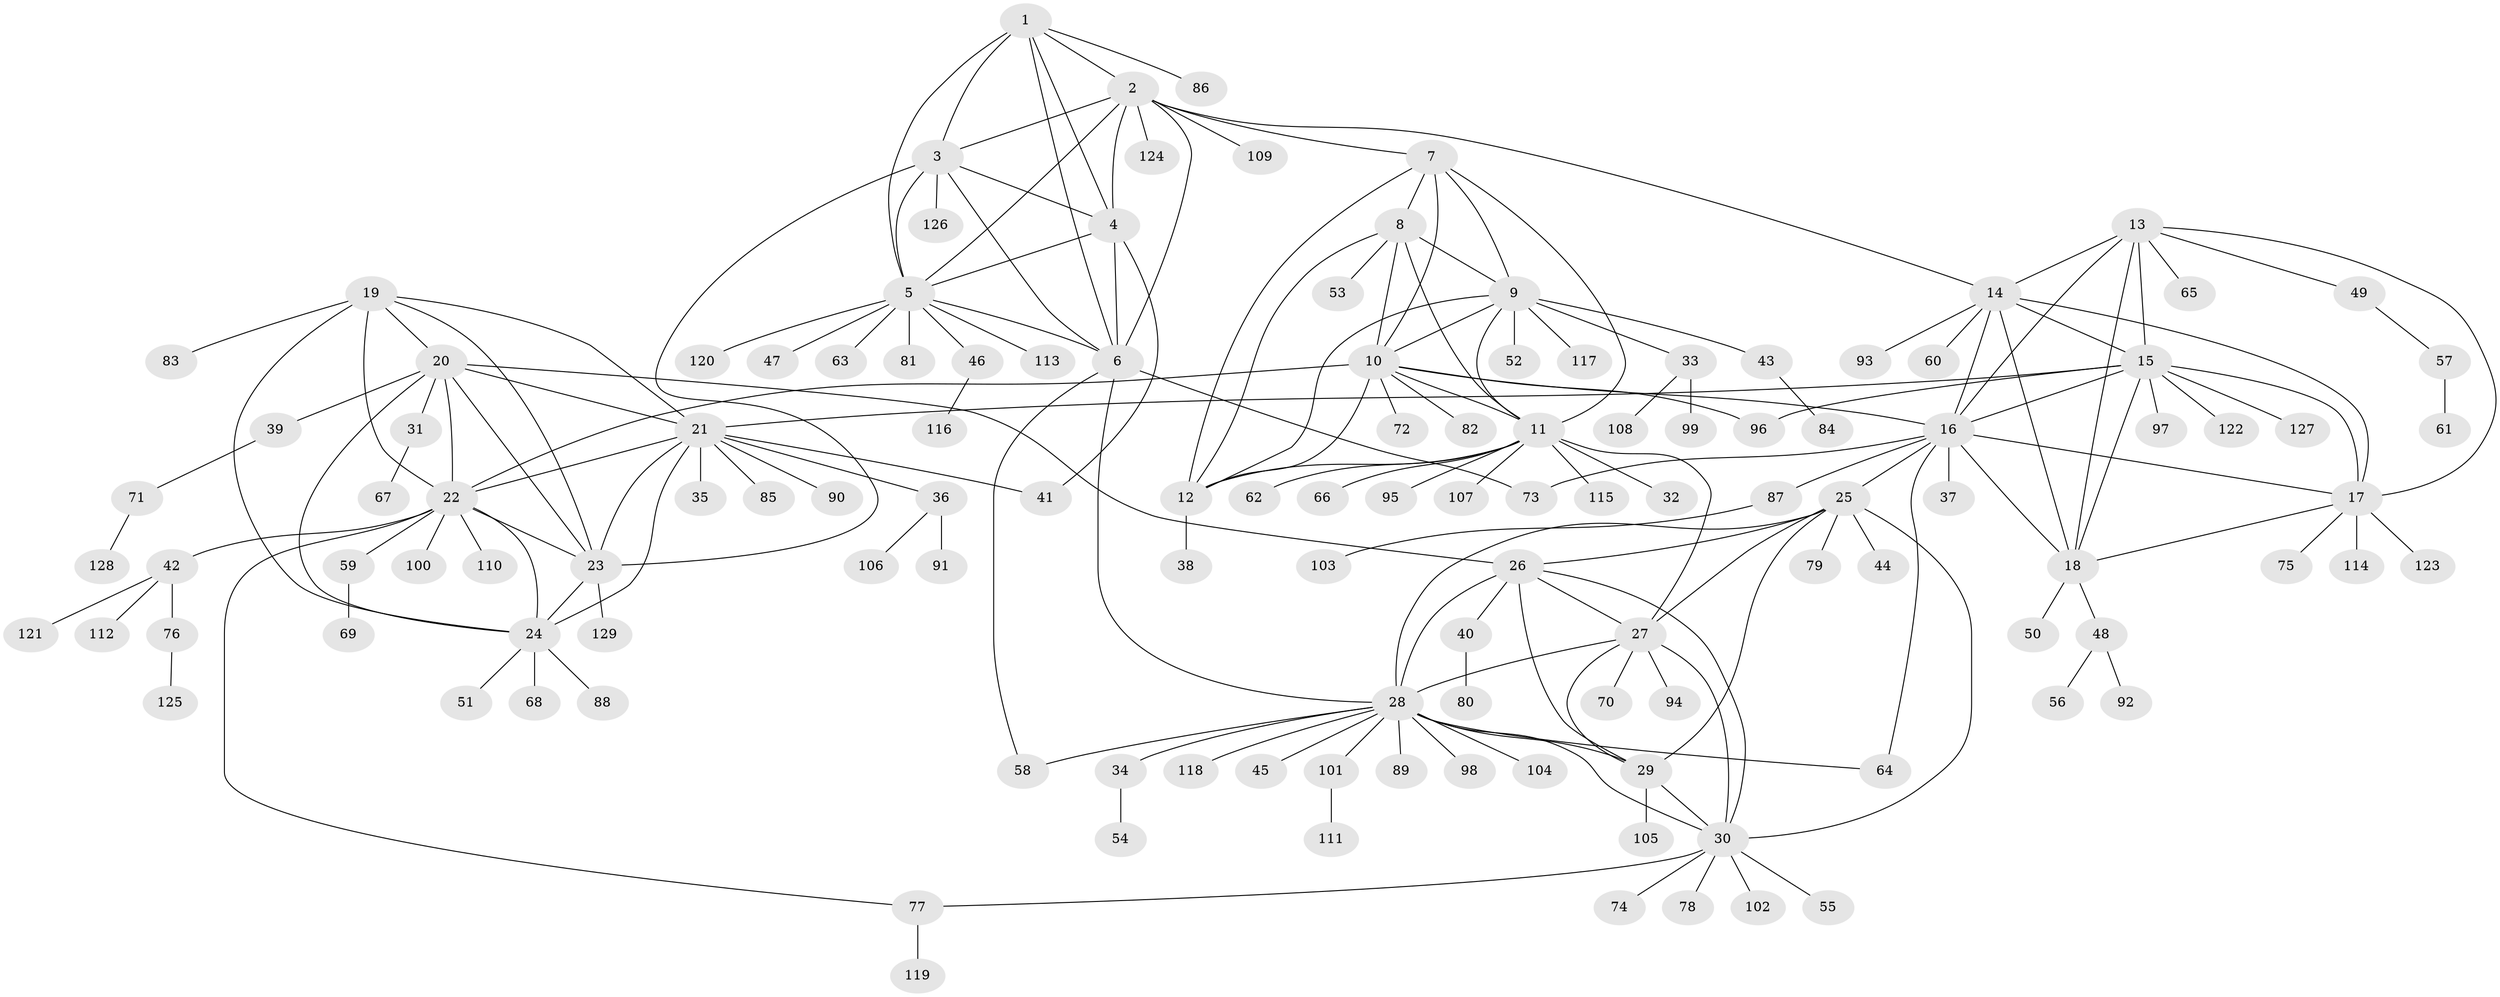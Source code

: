 // Generated by graph-tools (version 1.1) at 2025/50/03/09/25 03:50:40]
// undirected, 129 vertices, 190 edges
graph export_dot {
graph [start="1"]
  node [color=gray90,style=filled];
  1;
  2;
  3;
  4;
  5;
  6;
  7;
  8;
  9;
  10;
  11;
  12;
  13;
  14;
  15;
  16;
  17;
  18;
  19;
  20;
  21;
  22;
  23;
  24;
  25;
  26;
  27;
  28;
  29;
  30;
  31;
  32;
  33;
  34;
  35;
  36;
  37;
  38;
  39;
  40;
  41;
  42;
  43;
  44;
  45;
  46;
  47;
  48;
  49;
  50;
  51;
  52;
  53;
  54;
  55;
  56;
  57;
  58;
  59;
  60;
  61;
  62;
  63;
  64;
  65;
  66;
  67;
  68;
  69;
  70;
  71;
  72;
  73;
  74;
  75;
  76;
  77;
  78;
  79;
  80;
  81;
  82;
  83;
  84;
  85;
  86;
  87;
  88;
  89;
  90;
  91;
  92;
  93;
  94;
  95;
  96;
  97;
  98;
  99;
  100;
  101;
  102;
  103;
  104;
  105;
  106;
  107;
  108;
  109;
  110;
  111;
  112;
  113;
  114;
  115;
  116;
  117;
  118;
  119;
  120;
  121;
  122;
  123;
  124;
  125;
  126;
  127;
  128;
  129;
  1 -- 2;
  1 -- 3;
  1 -- 4;
  1 -- 5;
  1 -- 6;
  1 -- 86;
  2 -- 3;
  2 -- 4;
  2 -- 5;
  2 -- 6;
  2 -- 7;
  2 -- 14;
  2 -- 109;
  2 -- 124;
  3 -- 4;
  3 -- 5;
  3 -- 6;
  3 -- 23;
  3 -- 126;
  4 -- 5;
  4 -- 6;
  4 -- 41;
  5 -- 6;
  5 -- 46;
  5 -- 47;
  5 -- 63;
  5 -- 81;
  5 -- 113;
  5 -- 120;
  6 -- 28;
  6 -- 58;
  6 -- 73;
  7 -- 8;
  7 -- 9;
  7 -- 10;
  7 -- 11;
  7 -- 12;
  8 -- 9;
  8 -- 10;
  8 -- 11;
  8 -- 12;
  8 -- 53;
  9 -- 10;
  9 -- 11;
  9 -- 12;
  9 -- 33;
  9 -- 43;
  9 -- 52;
  9 -- 117;
  10 -- 11;
  10 -- 12;
  10 -- 16;
  10 -- 22;
  10 -- 72;
  10 -- 82;
  10 -- 96;
  11 -- 12;
  11 -- 27;
  11 -- 32;
  11 -- 62;
  11 -- 66;
  11 -- 95;
  11 -- 107;
  11 -- 115;
  12 -- 38;
  13 -- 14;
  13 -- 15;
  13 -- 16;
  13 -- 17;
  13 -- 18;
  13 -- 49;
  13 -- 65;
  14 -- 15;
  14 -- 16;
  14 -- 17;
  14 -- 18;
  14 -- 60;
  14 -- 93;
  15 -- 16;
  15 -- 17;
  15 -- 18;
  15 -- 21;
  15 -- 96;
  15 -- 97;
  15 -- 122;
  15 -- 127;
  16 -- 17;
  16 -- 18;
  16 -- 25;
  16 -- 37;
  16 -- 64;
  16 -- 73;
  16 -- 87;
  17 -- 18;
  17 -- 75;
  17 -- 114;
  17 -- 123;
  18 -- 48;
  18 -- 50;
  19 -- 20;
  19 -- 21;
  19 -- 22;
  19 -- 23;
  19 -- 24;
  19 -- 83;
  20 -- 21;
  20 -- 22;
  20 -- 23;
  20 -- 24;
  20 -- 26;
  20 -- 31;
  20 -- 39;
  21 -- 22;
  21 -- 23;
  21 -- 24;
  21 -- 35;
  21 -- 36;
  21 -- 41;
  21 -- 85;
  21 -- 90;
  22 -- 23;
  22 -- 24;
  22 -- 42;
  22 -- 59;
  22 -- 77;
  22 -- 100;
  22 -- 110;
  23 -- 24;
  23 -- 129;
  24 -- 51;
  24 -- 68;
  24 -- 88;
  25 -- 26;
  25 -- 27;
  25 -- 28;
  25 -- 29;
  25 -- 30;
  25 -- 44;
  25 -- 79;
  26 -- 27;
  26 -- 28;
  26 -- 29;
  26 -- 30;
  26 -- 40;
  27 -- 28;
  27 -- 29;
  27 -- 30;
  27 -- 70;
  27 -- 94;
  28 -- 29;
  28 -- 30;
  28 -- 34;
  28 -- 45;
  28 -- 58;
  28 -- 64;
  28 -- 89;
  28 -- 98;
  28 -- 101;
  28 -- 104;
  28 -- 118;
  29 -- 30;
  29 -- 105;
  30 -- 55;
  30 -- 74;
  30 -- 77;
  30 -- 78;
  30 -- 102;
  31 -- 67;
  33 -- 99;
  33 -- 108;
  34 -- 54;
  36 -- 91;
  36 -- 106;
  39 -- 71;
  40 -- 80;
  42 -- 76;
  42 -- 112;
  42 -- 121;
  43 -- 84;
  46 -- 116;
  48 -- 56;
  48 -- 92;
  49 -- 57;
  57 -- 61;
  59 -- 69;
  71 -- 128;
  76 -- 125;
  77 -- 119;
  87 -- 103;
  101 -- 111;
}
